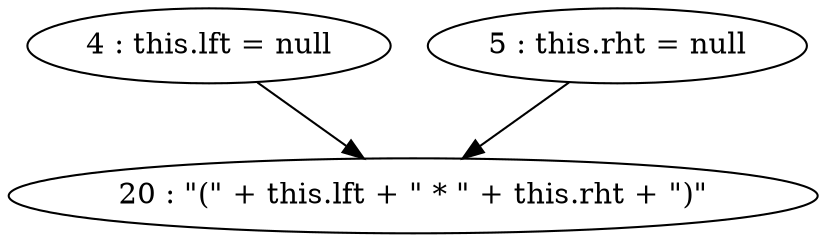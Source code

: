 digraph G {
"4 : this.lft = null"
"4 : this.lft = null" -> "20 : \"(\" + this.lft + \" * \" + this.rht + \")\""
"5 : this.rht = null"
"5 : this.rht = null" -> "20 : \"(\" + this.lft + \" * \" + this.rht + \")\""
"20 : \"(\" + this.lft + \" * \" + this.rht + \")\""
}